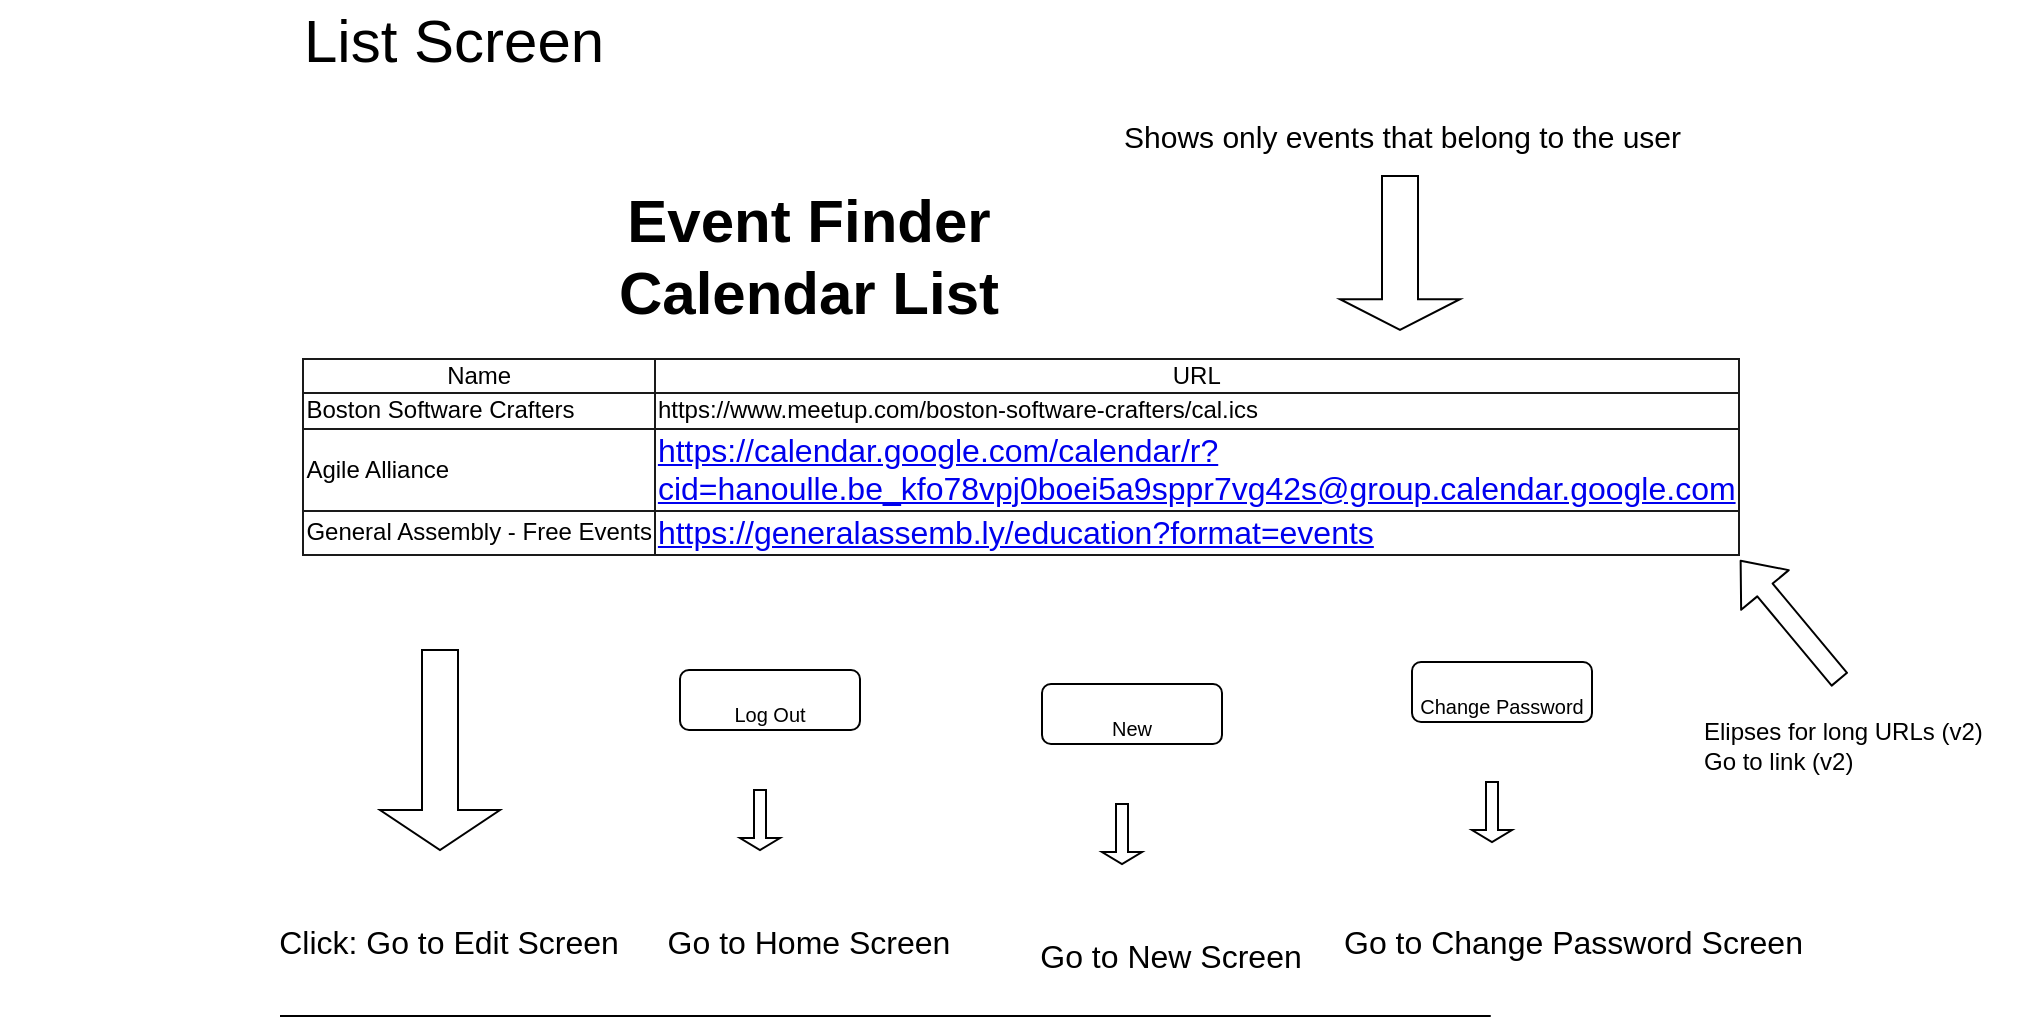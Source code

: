 <mxfile version="12.6.5" type="device"><diagram id="iPCrixxANSbXKnSlIHmQ" name="Page-1"><mxGraphModel dx="1796" dy="625" grid="1" gridSize="10" guides="1" tooltips="1" connect="1" arrows="1" fold="1" page="1" pageScale="1" pageWidth="850" pageHeight="1100" math="0" shadow="0"><root><mxCell id="0"/><mxCell id="1" parent="0"/><mxCell id="hvB6EMbU4_hwMAaND-7c-2" value="&lt;table border=&quot;1&quot; style=&quot;border: 1px solid rgb(26 , 26 , 26) ; border-collapse: collapse&quot;&gt;&lt;tbody&gt;&lt;tr&gt;&lt;td&gt;Name&lt;/td&gt;&lt;td style=&quot;border-collapse: collapse&quot;&gt;URL&lt;/td&gt;&lt;/tr&gt;&lt;tr&gt;&lt;td style=&quot;text-align: left&quot;&gt;Boston Software Crafters&lt;/td&gt;&lt;td style=&quot;text-align: left&quot;&gt;https://www.meetup.com/boston-software-crafters/cal.ics&lt;/td&gt;&lt;/tr&gt;&lt;tr&gt;&lt;td style=&quot;text-align: left&quot;&gt;Agile Alliance&lt;/td&gt;&lt;td style=&quot;text-align: left&quot;&gt;&lt;a href=&quot;https://calendar.google.com/calendar/r?cid=hanoulle.be_kfo78vpj0boei5a9sppr7vg42s@group.calendar.google.com&quot; style=&quot;font-size: medium ; white-space: normal&quot;&gt;https://calendar.google.com/calendar/r?cid=hanoulle.be_kfo78vpj0boei5a9sppr7vg42s@group.calendar.google.com&lt;/a&gt;&lt;br&gt;&lt;/td&gt;&lt;/tr&gt;&lt;tr&gt;&lt;td style=&quot;text-align: left&quot;&gt;General Assembly - Free Events&lt;/td&gt;&lt;td style=&quot;text-align: left&quot;&gt;&lt;a href=&quot;https://generalassemb.ly/education?format=events&quot; style=&quot;font-size: medium ; white-space: normal&quot;&gt;https://generalassemb.ly/education?format=events&lt;/a&gt;&lt;br&gt;&lt;/td&gt;&lt;/tr&gt;&lt;/tbody&gt;&lt;/table&gt;" style="text;html=1;align=center;verticalAlign=middle;resizable=0;points=[];autosize=1;strokeColor=none;" parent="1" vertex="1"><mxGeometry x="-140" y="198" width="1020" height="80" as="geometry"/></mxCell><mxCell id="hvB6EMbU4_hwMAaND-7c-3" value="Event Finder&lt;br&gt;Calendar List" style="text;html=1;align=center;verticalAlign=middle;resizable=0;points=[];autosize=1;fontStyle=1;fontSize=30;" parent="1" vertex="1"><mxGeometry x="159" y="98" width="210" height="80" as="geometry"/></mxCell><mxCell id="hvB6EMbU4_hwMAaND-7c-5" value="&lt;font size=&quot;1&quot;&gt;Log Out&lt;/font&gt;" style="rounded=1;whiteSpace=wrap;html=1;strokeColor=#000000;fontSize=30;" parent="1" vertex="1"><mxGeometry x="200" y="345" width="90" height="30" as="geometry"/></mxCell><mxCell id="hvB6EMbU4_hwMAaND-7c-6" value="" style="shape=singleArrow;direction=south;whiteSpace=wrap;html=1;strokeColor=#000000;fontSize=30;" parent="1" vertex="1"><mxGeometry x="50" y="335" width="60" height="100" as="geometry"/></mxCell><mxCell id="hvB6EMbU4_hwMAaND-7c-7" value="&lt;font style=&quot;font-size: 16px&quot;&gt;Click: Go to Edit Screen&lt;/font&gt;" style="text;html=1;align=center;verticalAlign=middle;resizable=0;points=[];autosize=1;fontSize=30;" parent="1" vertex="1"><mxGeometry x="-11" y="451" width="190" height="50" as="geometry"/></mxCell><mxCell id="hvB6EMbU4_hwMAaND-7c-10" value="" style="shape=singleArrow;direction=south;whiteSpace=wrap;html=1;strokeColor=#000000;fontSize=30;" parent="1" vertex="1"><mxGeometry x="230" y="405" width="20" height="30" as="geometry"/></mxCell><mxCell id="hvB6EMbU4_hwMAaND-7c-11" value="&lt;font style=&quot;font-size: 16px&quot;&gt;Go to Home Screen&lt;/font&gt;" style="text;html=1;align=center;verticalAlign=middle;resizable=0;points=[];autosize=1;fontSize=30;" parent="1" vertex="1"><mxGeometry x="184" y="451" width="160" height="50" as="geometry"/></mxCell><mxCell id="hvB6EMbU4_hwMAaND-7c-12" value="List Screen" style="text;html=1;align=left;verticalAlign=middle;resizable=0;points=[];autosize=1;fontSize=30;" parent="1" vertex="1"><mxGeometry x="10" y="10" width="170" height="40" as="geometry"/></mxCell><mxCell id="hvB6EMbU4_hwMAaND-7c-14" value="" style="endArrow=none;html=1;fontSize=30;" parent="1" edge="1"><mxGeometry width="50" height="50" relative="1" as="geometry"><mxPoint x="60" y="518" as="sourcePoint"/><mxPoint y="518" as="targetPoint"/><Array as="points"><mxPoint x="610" y="518"/></Array></mxGeometry></mxCell><mxCell id="hvB6EMbU4_hwMAaND-7c-18" value="&lt;span style=&quot;font-size: 15px&quot;&gt;Shows only events that belong to the user&lt;/span&gt;" style="text;html=1;align=left;verticalAlign=middle;resizable=0;points=[];autosize=1;fontSize=30;" parent="1" vertex="1"><mxGeometry x="420" y="48" width="290" height="50" as="geometry"/></mxCell><mxCell id="hvB6EMbU4_hwMAaND-7c-19" value="" style="shape=singleArrow;direction=south;whiteSpace=wrap;html=1;strokeColor=#000000;fontSize=30;" parent="1" vertex="1"><mxGeometry x="530" y="98" width="60" height="77" as="geometry"/></mxCell><mxCell id="DtPhVf1yI3NR5VxP7fir-4" value="&lt;font size=&quot;1&quot;&gt;Change Password&lt;/font&gt;" style="rounded=1;whiteSpace=wrap;html=1;strokeColor=#000000;fontSize=30;" parent="1" vertex="1"><mxGeometry x="566" y="341" width="90" height="30" as="geometry"/></mxCell><mxCell id="DtPhVf1yI3NR5VxP7fir-5" value="" style="shape=singleArrow;direction=south;whiteSpace=wrap;html=1;strokeColor=#000000;fontSize=30;" parent="1" vertex="1"><mxGeometry x="596" y="401" width="20" height="30" as="geometry"/></mxCell><mxCell id="DtPhVf1yI3NR5VxP7fir-6" value="&lt;font style=&quot;font-size: 16px&quot;&gt;Go to Change Password Screen&lt;/font&gt;" style="text;html=1;align=left;verticalAlign=middle;resizable=0;points=[];autosize=1;fontSize=30;" parent="1" vertex="1"><mxGeometry x="530" y="451" width="240" height="50" as="geometry"/></mxCell><mxCell id="DtPhVf1yI3NR5VxP7fir-9" value="" style="shape=flexArrow;endArrow=classic;html=1;fontSize=20;" parent="1" edge="1"><mxGeometry width="50" height="50" relative="1" as="geometry"><mxPoint x="780" y="350" as="sourcePoint"/><mxPoint x="730" y="290" as="targetPoint"/></mxGeometry></mxCell><mxCell id="DtPhVf1yI3NR5VxP7fir-10" value="Elipses for long URLs (v2)&lt;br&gt;Go to link (v2)" style="text;html=1;align=left;verticalAlign=bottom;resizable=0;points=[];autosize=1;fontSize=12;" parent="1" vertex="1"><mxGeometry x="710" y="370" width="150" height="30" as="geometry"/></mxCell><mxCell id="f2ovsLZckX7oiG_eK029-4" value="&lt;font size=&quot;1&quot;&gt;New&lt;/font&gt;" style="rounded=1;whiteSpace=wrap;html=1;strokeColor=#000000;fontSize=30;" parent="1" vertex="1"><mxGeometry x="381" y="352" width="90" height="30" as="geometry"/></mxCell><mxCell id="f2ovsLZckX7oiG_eK029-5" value="" style="shape=singleArrow;direction=south;whiteSpace=wrap;html=1;strokeColor=#000000;fontSize=30;" parent="1" vertex="1"><mxGeometry x="411" y="412" width="20" height="30" as="geometry"/></mxCell><mxCell id="f2ovsLZckX7oiG_eK029-6" value="&lt;font style=&quot;font-size: 16px&quot;&gt;Go to New Screen&lt;/font&gt;" style="text;html=1;align=center;verticalAlign=middle;resizable=0;points=[];autosize=1;fontSize=30;" parent="1" vertex="1"><mxGeometry x="370" y="458" width="150" height="50" as="geometry"/></mxCell></root></mxGraphModel></diagram></mxfile>